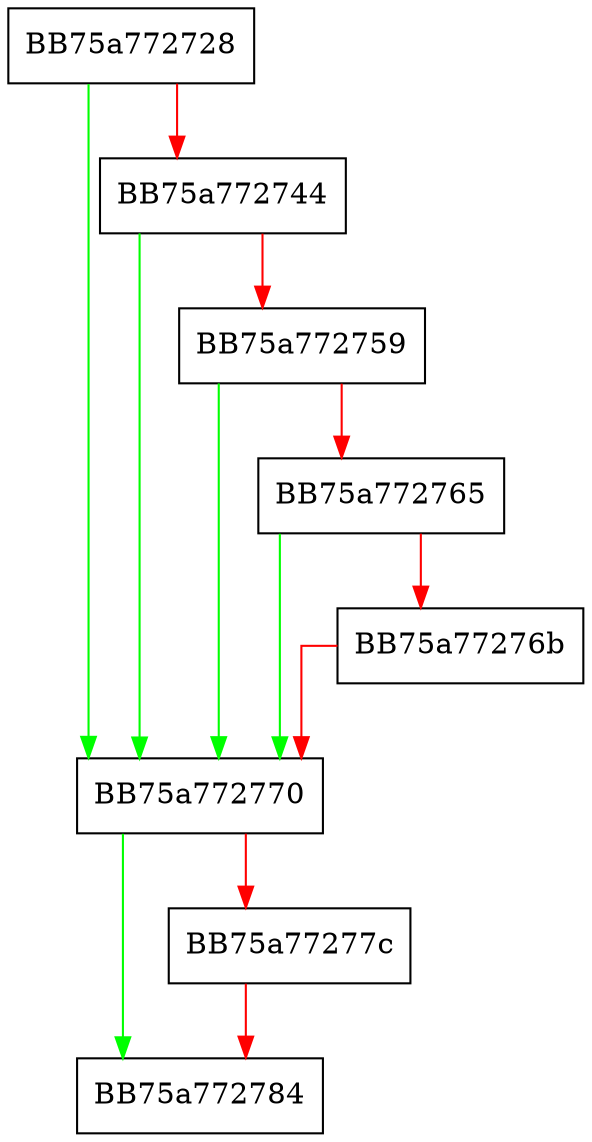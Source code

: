 digraph replace_current_thread_locale_nolock {
  node [shape="box"];
  graph [splines=ortho];
  BB75a772728 -> BB75a772770 [color="green"];
  BB75a772728 -> BB75a772744 [color="red"];
  BB75a772744 -> BB75a772770 [color="green"];
  BB75a772744 -> BB75a772759 [color="red"];
  BB75a772759 -> BB75a772770 [color="green"];
  BB75a772759 -> BB75a772765 [color="red"];
  BB75a772765 -> BB75a772770 [color="green"];
  BB75a772765 -> BB75a77276b [color="red"];
  BB75a77276b -> BB75a772770 [color="red"];
  BB75a772770 -> BB75a772784 [color="green"];
  BB75a772770 -> BB75a77277c [color="red"];
  BB75a77277c -> BB75a772784 [color="red"];
}